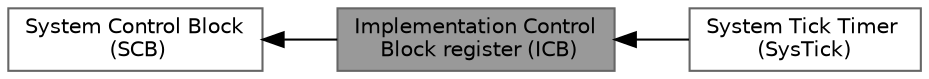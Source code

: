 digraph "Implementation Control Block register (ICB)"
{
 // LATEX_PDF_SIZE
  bgcolor="transparent";
  edge [fontname=Helvetica,fontsize=10,labelfontname=Helvetica,labelfontsize=10];
  node [fontname=Helvetica,fontsize=10,shape=box,height=0.2,width=0.4];
  rankdir=LR;
  Node1 [id="Node000001",label="Implementation Control\l Block register (ICB)",height=0.2,width=0.4,color="gray40", fillcolor="grey60", style="filled", fontcolor="black",tooltip="Type definitions for the Implementation Control Block Register."];
  Node2 [id="Node000002",label="System Control Block\l (SCB)",height=0.2,width=0.4,color="grey40", fillcolor="white", style="filled",URL="$group__CMSIS__SCB.html",tooltip="Type definitions for the System Control Block Registers."];
  Node3 [id="Node000003",label="System Tick Timer \l(SysTick)",height=0.2,width=0.4,color="grey40", fillcolor="white", style="filled",URL="$group__CMSIS__SysTick.html",tooltip="Type definitions for the System Timer Registers."];
  Node2->Node1 [shape=plaintext, dir="back", style="solid"];
  Node1->Node3 [shape=plaintext, dir="back", style="solid"];
}
